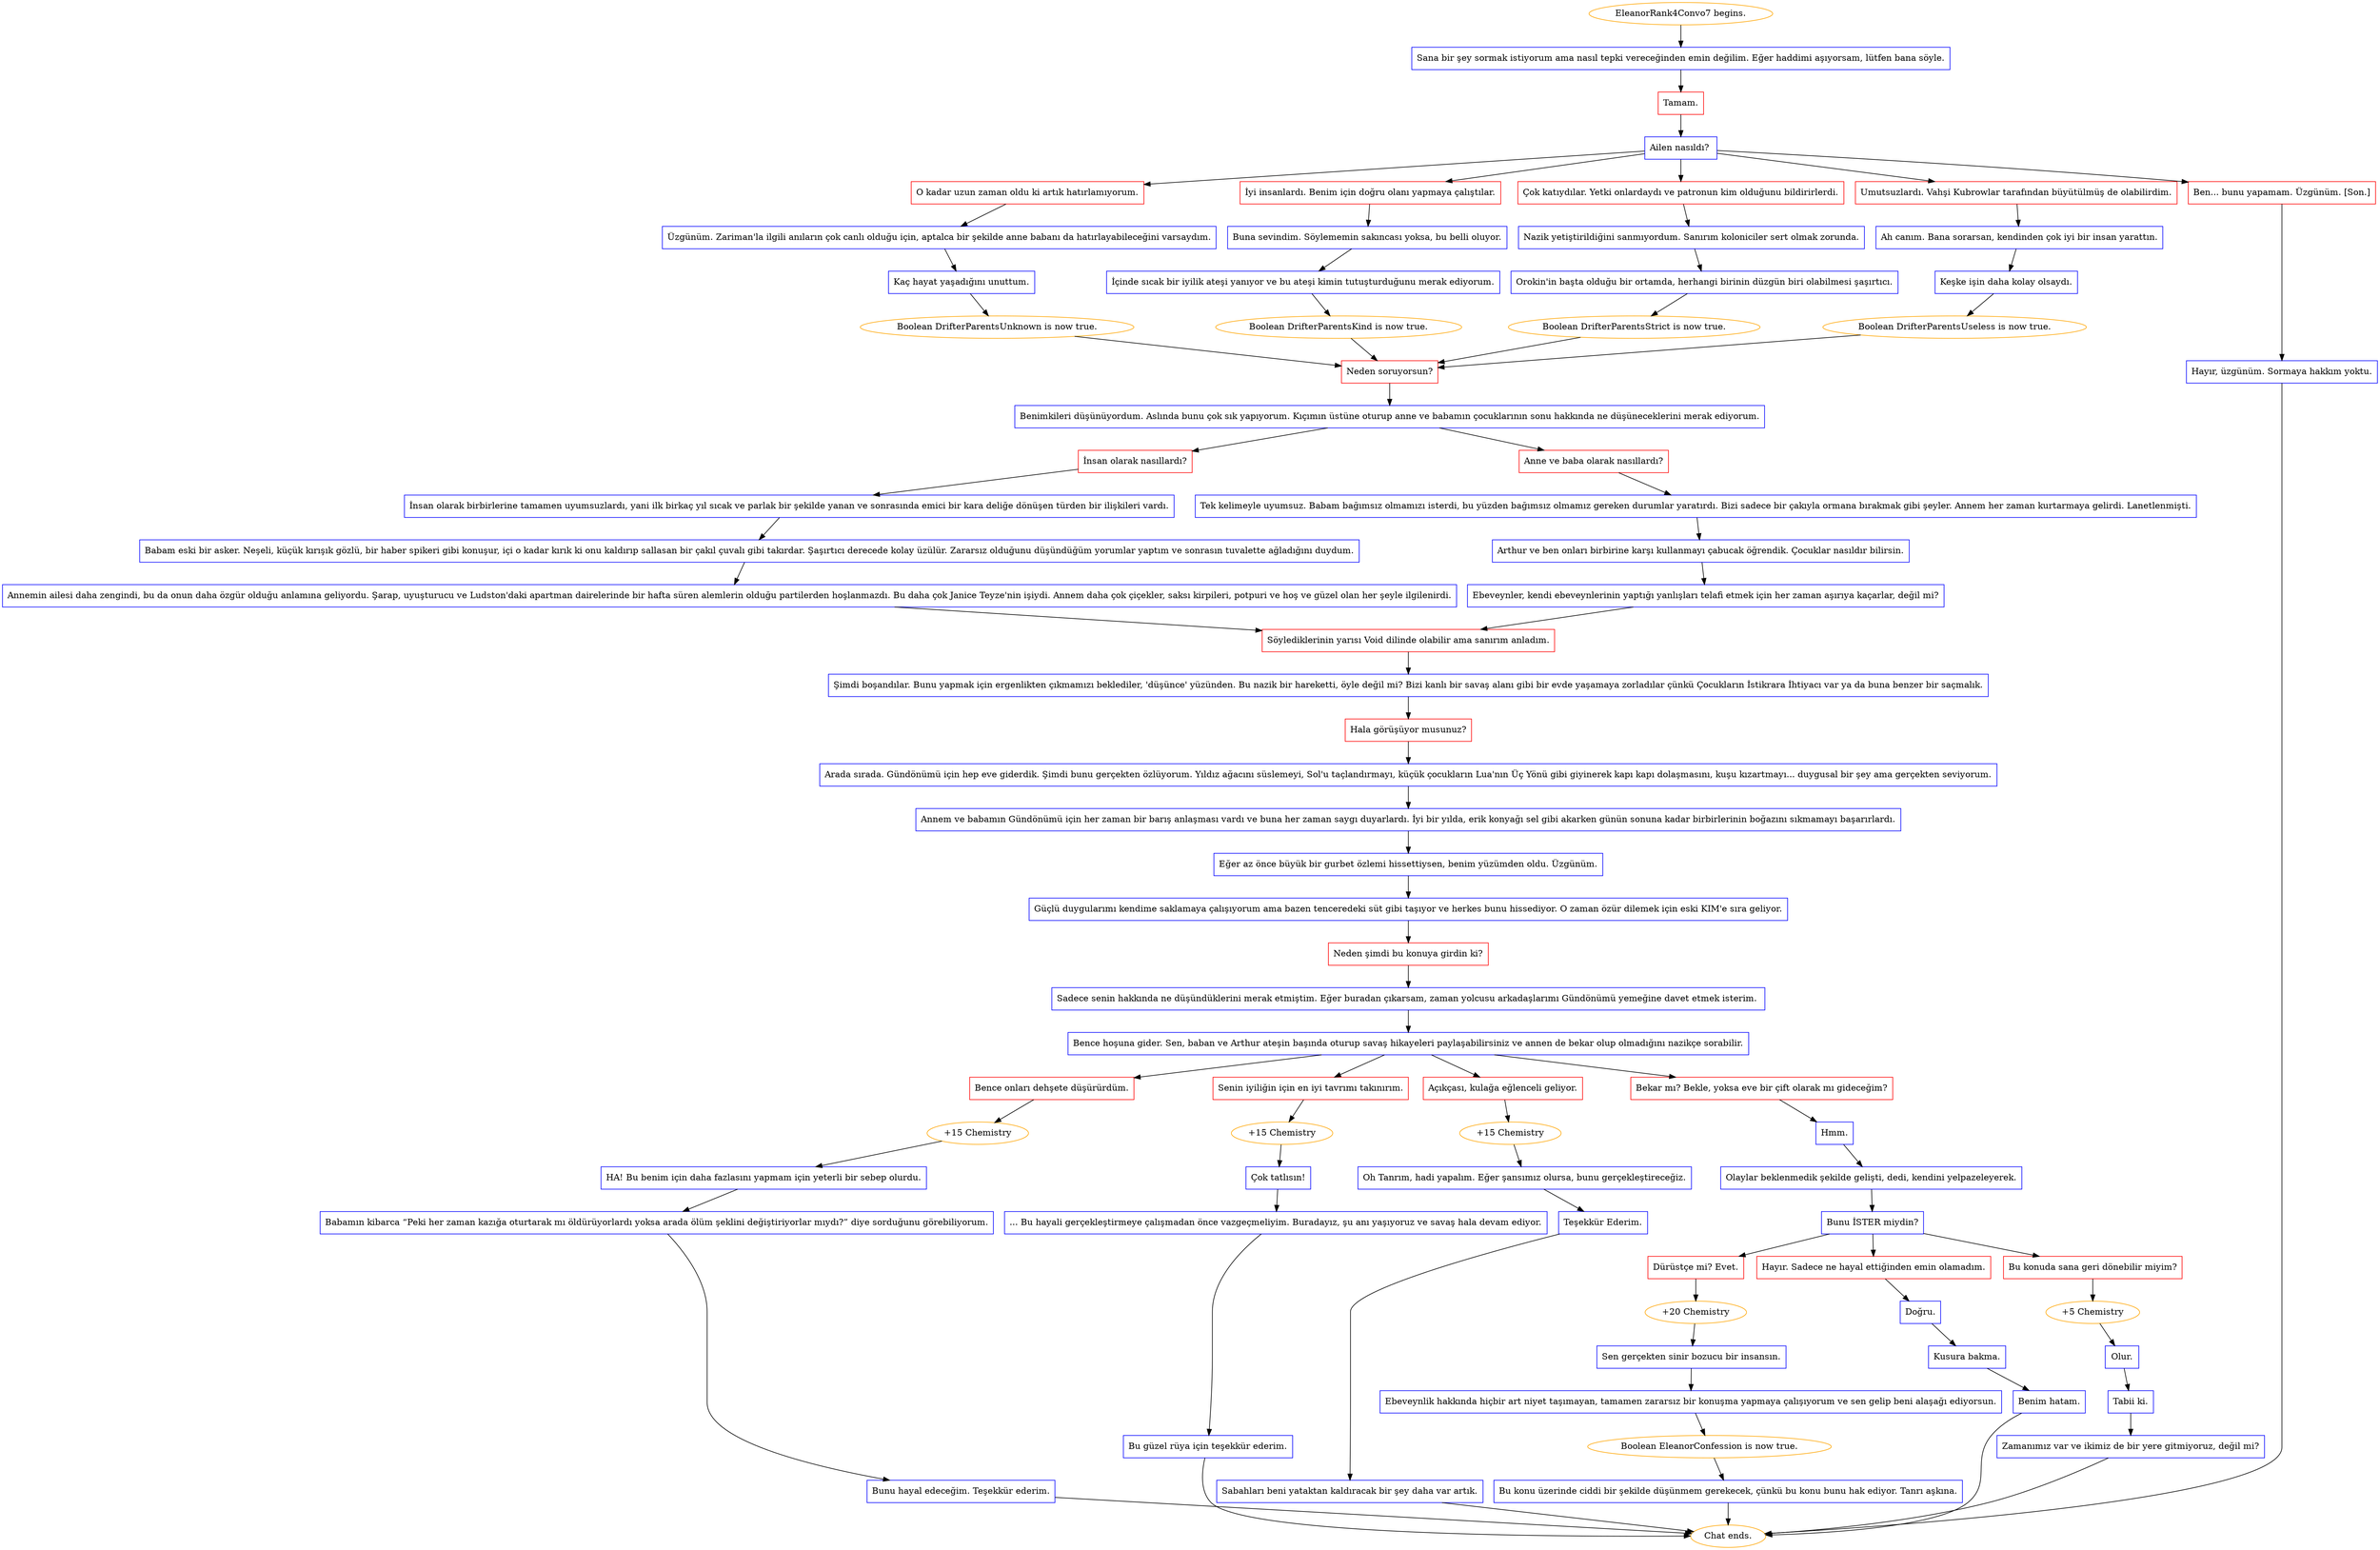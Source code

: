 digraph {
	"EleanorRank4Convo7 begins." [color=orange];
		"EleanorRank4Convo7 begins." -> j1282324671;
	j1282324671 [label="Sana bir şey sormak istiyorum ama nasıl tepki vereceğinden emin değilim. Eğer haddimi aşıyorsam, lütfen bana söyle.",shape=box,color=blue];
		j1282324671 -> j2376912681;
	j2376912681 [label="Tamam.",shape=box,color=red];
		j2376912681 -> j2658544229;
	j2658544229 [label="Ailen nasıldı? ",shape=box,color=blue];
		j2658544229 -> j2210398845;
		j2658544229 -> j1314868394;
		j2658544229 -> j3646813876;
		j2658544229 -> j1841986704;
		j2658544229 -> j812981434;
	j2210398845 [label="O kadar uzun zaman oldu ki artık hatırlamıyorum.",shape=box,color=red];
		j2210398845 -> j4219477370;
	j1314868394 [label="İyi insanlardı. Benim için doğru olanı yapmaya çalıştılar.",shape=box,color=red];
		j1314868394 -> j3699667536;
	j3646813876 [label="Çok katıydılar. Yetki onlardaydı ve patronun kim olduğunu bildirirlerdi.",shape=box,color=red];
		j3646813876 -> j3737688308;
	j1841986704 [label="Umutsuzlardı. Vahşi Kubrowlar tarafından büyütülmüş de olabilirdim.",shape=box,color=red];
		j1841986704 -> j987603618;
	j812981434 [label="Ben... bunu yapamam. Üzgünüm. [Son.]",shape=box,color=red];
		j812981434 -> j3678306437;
	j4219477370 [label="Üzgünüm. Zariman'la ilgili anıların çok canlı olduğu için, aptalca bir şekilde anne babanı da hatırlayabileceğini varsaydım.",shape=box,color=blue];
		j4219477370 -> j2632582006;
	j3699667536 [label="Buna sevindim. Söylememin sakıncası yoksa, bu belli oluyor.",shape=box,color=blue];
		j3699667536 -> j3690595315;
	j3737688308 [label="Nazik yetiştirildiğini sanmıyordum. Sanırım koloniciler sert olmak zorunda.",shape=box,color=blue];
		j3737688308 -> j795708540;
	j987603618 [label="Ah canım. Bana sorarsan, kendinden çok iyi bir insan yarattın.",shape=box,color=blue];
		j987603618 -> j1923328557;
	j3678306437 [label="Hayır, üzgünüm. Sormaya hakkım yoktu.",shape=box,color=blue];
		j3678306437 -> "Chat ends.";
	j2632582006 [label="Kaç hayat yaşadığını unuttum.",shape=box,color=blue];
		j2632582006 -> j2691250953;
	j3690595315 [label="İçinde sıcak bir iyilik ateşi yanıyor ve bu ateşi kimin tutuşturduğunu merak ediyorum.",shape=box,color=blue];
		j3690595315 -> j783876408;
	j795708540 [label="Orokin'in başta olduğu bir ortamda, herhangi birinin düzgün biri olabilmesi şaşırtıcı.",shape=box,color=blue];
		j795708540 -> j389527786;
	j1923328557 [label="Keşke işin daha kolay olsaydı.",shape=box,color=blue];
		j1923328557 -> j2395575911;
	"Chat ends." [color=orange];
	j2691250953 [label="Boolean DrifterParentsUnknown is now true.",color=orange];
		j2691250953 -> j3032330842;
	j783876408 [label="Boolean DrifterParentsKind is now true.",color=orange];
		j783876408 -> j3032330842;
	j389527786 [label="Boolean DrifterParentsStrict is now true.",color=orange];
		j389527786 -> j3032330842;
	j2395575911 [label="Boolean DrifterParentsUseless is now true.",color=orange];
		j2395575911 -> j3032330842;
	j3032330842 [label="Neden soruyorsun?",shape=box,color=red];
		j3032330842 -> j2615287937;
	j2615287937 [label="Benimkileri düşünüyordum. Aslında bunu çok sık yapıyorum. Kıçımın üstüne oturup anne ve babamın çocuklarının sonu hakkında ne düşüneceklerini merak ediyorum.",shape=box,color=blue];
		j2615287937 -> j3765074865;
		j2615287937 -> j1804048247;
	j3765074865 [label="İnsan olarak nasıllardı?",shape=box,color=red];
		j3765074865 -> j1265886930;
	j1804048247 [label="Anne ve baba olarak nasıllardı?",shape=box,color=red];
		j1804048247 -> j2708041133;
	j1265886930 [label="İnsan olarak birbirlerine tamamen uyumsuzlardı, yani ilk birkaç yıl sıcak ve parlak bir şekilde yanan ve sonrasında emici bir kara deliğe dönüşen türden bir ilişkileri vardı.",shape=box,color=blue];
		j1265886930 -> j1917026622;
	j2708041133 [label="Tek kelimeyle uyumsuz. Babam bağımsız olmamızı isterdi, bu yüzden bağımsız olmamız gereken durumlar yaratırdı. Bizi sadece bir çakıyla ormana bırakmak gibi şeyler. Annem her zaman kurtarmaya gelirdi. Lanetlenmişti.",shape=box,color=blue];
		j2708041133 -> j3632338601;
	j1917026622 [label="Babam eski bir asker. Neşeli, küçük kırışık gözlü, bir haber spikeri gibi konuşur, içi o kadar kırık ki onu kaldırıp sallasan bir çakıl çuvalı gibi takırdar. Şaşırtıcı derecede kolay üzülür. Zararsız olduğunu düşündüğüm yorumlar yaptım ve sonrasın tuvalette ağladığını duydum.",shape=box,color=blue];
		j1917026622 -> j2146814544;
	j3632338601 [label="Arthur ve ben onları birbirine karşı kullanmayı çabucak öğrendik. Çocuklar nasıldır bilirsin.",shape=box,color=blue];
		j3632338601 -> j4174050408;
	j2146814544 [label="Annemin ailesi daha zengindi, bu da onun daha özgür olduğu anlamına geliyordu. Şarap, uyuşturucu ve Ludston'daki apartman dairelerinde bir hafta süren alemlerin olduğu partilerden hoşlanmazdı. Bu daha çok Janice Teyze'nin işiydi. Annem daha çok çiçekler, saksı kirpileri, potpuri ve hoş ve güzel olan her şeyle ilgilenirdi.",shape=box,color=blue];
		j2146814544 -> j3753047762;
	j4174050408 [label="Ebeveynler, kendi ebeveynlerinin yaptığı yanlışları telafi etmek için her zaman aşırıya kaçarlar, değil mi?",shape=box,color=blue];
		j4174050408 -> j3753047762;
	j3753047762 [label="Söylediklerinin yarısı Void dilinde olabilir ama sanırım anladım.",shape=box,color=red];
		j3753047762 -> j2078008078;
	j2078008078 [label="Şimdi boşandılar. Bunu yapmak için ergenlikten çıkmamızı beklediler, 'düşünce' yüzünden. Bu nazik bir hareketti, öyle değil mi? Bizi kanlı bir savaş alanı gibi bir evde yaşamaya zorladılar çünkü Çocukların İstikrara İhtiyacı var ya da buna benzer bir saçmalık.",shape=box,color=blue];
		j2078008078 -> j1754465335;
	j1754465335 [label="Hala görüşüyor musunuz?",shape=box,color=red];
		j1754465335 -> j84765686;
	j84765686 [label="Arada sırada. Gündönümü için hep eve giderdik. Şimdi bunu gerçekten özlüyorum. Yıldız ağacını süslemeyi, Sol'u taçlandırmayı, küçük çocukların Lua'nın Üç Yönü gibi giyinerek kapı kapı dolaşmasını, kuşu kızartmayı... duygusal bir şey ama gerçekten seviyorum.",shape=box,color=blue];
		j84765686 -> j2469340427;
	j2469340427 [label="Annem ve babamın Gündönümü için her zaman bir barış anlaşması vardı ve buna her zaman saygı duyarlardı. İyi bir yılda, erik konyağı sel gibi akarken günün sonuna kadar birbirlerinin boğazını sıkmamayı başarırlardı.",shape=box,color=blue];
		j2469340427 -> j2201903909;
	j2201903909 [label="Eğer az önce büyük bir gurbet özlemi hissettiysen, benim yüzümden oldu. Üzgünüm.",shape=box,color=blue];
		j2201903909 -> j2826754830;
	j2826754830 [label="Güçlü duygularımı kendime saklamaya çalışıyorum ama bazen tenceredeki süt gibi taşıyor ve herkes bunu hissediyor. O zaman özür dilemek için eski KIM'e sıra geliyor.",shape=box,color=blue];
		j2826754830 -> j2268054766;
	j2268054766 [label="Neden şimdi bu konuya girdin ki?",shape=box,color=red];
		j2268054766 -> j1144549525;
	j1144549525 [label="Sadece senin hakkında ne düşündüklerini merak etmiştim. Eğer buradan çıkarsam, zaman yolcusu arkadaşlarımı Gündönümü yemeğine davet etmek isterim. ",shape=box,color=blue];
		j1144549525 -> j2516074900;
	j2516074900 [label="Bence hoşuna gider. Sen, baban ve Arthur ateşin başında oturup savaş hikayeleri paylaşabilirsiniz ve annen de bekar olup olmadığını nazikçe sorabilir.",shape=box,color=blue];
		j2516074900 -> j2561957086;
		j2516074900 -> j2394384735;
		j2516074900 -> j1306046289;
		j2516074900 -> j3472044551;
	j2561957086 [label="Bence onları dehşete düşürürdüm.",shape=box,color=red];
		j2561957086 -> j122906751;
	j2394384735 [label="Senin iyiliğin için en iyi tavrımı takınırım.",shape=box,color=red];
		j2394384735 -> j2275670578;
	j1306046289 [label="Açıkçası, kulağa eğlenceli geliyor.",shape=box,color=red];
		j1306046289 -> j4127166927;
	j3472044551 [label="Bekar mı? Bekle, yoksa eve bir çift olarak mı gideceğim?",shape=box,color=red];
		j3472044551 -> j3979383221;
	j122906751 [label="+15 Chemistry",color=orange];
		j122906751 -> j4047314131;
	j2275670578 [label="+15 Chemistry",color=orange];
		j2275670578 -> j2627816369;
	j4127166927 [label="+15 Chemistry",color=orange];
		j4127166927 -> j619229258;
	j3979383221 [label="Hmm.",shape=box,color=blue];
		j3979383221 -> j2505819142;
	j4047314131 [label="HA! Bu benim için daha fazlasını yapmam için yeterli bir sebep olurdu.",shape=box,color=blue];
		j4047314131 -> j3914194200;
	j2627816369 [label="Çok tatlısın!",shape=box,color=blue];
		j2627816369 -> j2000794442;
	j619229258 [label="Oh Tanrım, hadi yapalım. Eğer şansımız olursa, bunu gerçekleştireceğiz.",shape=box,color=blue];
		j619229258 -> j3397188909;
	j2505819142 [label="Olaylar beklenmedik şekilde gelişti, dedi, kendini yelpazeleyerek.",shape=box,color=blue];
		j2505819142 -> j2518740963;
	j3914194200 [label="Babamın kibarca “Peki her zaman kazığa oturtarak mı öldürüyorlardı yoksa arada ölüm şeklini değiştiriyorlar mıydı?” diye sorduğunu görebiliyorum.",shape=box,color=blue];
		j3914194200 -> j26188929;
	j2000794442 [label="... Bu hayali gerçekleştirmeye çalışmadan önce vazgeçmeliyim. Buradayız, şu anı yaşıyoruz ve savaş hala devam ediyor.",shape=box,color=blue];
		j2000794442 -> j2371984533;
	j3397188909 [label="Teşekkür Ederim.",shape=box,color=blue];
		j3397188909 -> j238414142;
	j2518740963 [label="Bunu İSTER miydin?",shape=box,color=blue];
		j2518740963 -> j771189761;
		j2518740963 -> j4237832785;
		j2518740963 -> j842659304;
	j26188929 [label="Bunu hayal edeceğim. Teşekkür ederim.",shape=box,color=blue];
		j26188929 -> "Chat ends.";
	j2371984533 [label="Bu güzel rüya için teşekkür ederim.",shape=box,color=blue];
		j2371984533 -> "Chat ends.";
	j238414142 [label="Sabahları beni yataktan kaldıracak bir şey daha var artık.",shape=box,color=blue];
		j238414142 -> "Chat ends.";
	j771189761 [label="Dürüstçe mi? Evet.",shape=box,color=red];
		j771189761 -> j2914998003;
	j4237832785 [label="Hayır. Sadece ne hayal ettiğinden emin olamadım.",shape=box,color=red];
		j4237832785 -> j1545955123;
	j842659304 [label="Bu konuda sana geri dönebilir miyim?",shape=box,color=red];
		j842659304 -> j4010210552;
	j2914998003 [label="+20 Chemistry",color=orange];
		j2914998003 -> j2023780811;
	j1545955123 [label="Doğru.",shape=box,color=blue];
		j1545955123 -> j1660630477;
	j4010210552 [label="+5 Chemistry",color=orange];
		j4010210552 -> j3342488549;
	j2023780811 [label="Sen gerçekten sinir bozucu bir insansın.",shape=box,color=blue];
		j2023780811 -> j2571699884;
	j1660630477 [label="Kusura bakma.",shape=box,color=blue];
		j1660630477 -> j3119377278;
	j3342488549 [label="Olur.",shape=box,color=blue];
		j3342488549 -> j1473435756;
	j2571699884 [label="Ebeveynlik hakkında hiçbir art niyet taşımayan, tamamen zararsız bir konuşma yapmaya çalışıyorum ve sen gelip beni alaşağı ediyorsun.",shape=box,color=blue];
		j2571699884 -> j2512673200;
	j3119377278 [label="Benim hatam.",shape=box,color=blue];
		j3119377278 -> "Chat ends.";
	j1473435756 [label="Tabii ki.",shape=box,color=blue];
		j1473435756 -> j3188495899;
	j2512673200 [label="Boolean EleanorConfession is now true.",color=orange];
		j2512673200 -> j922768839;
	j3188495899 [label="Zamanımız var ve ikimiz de bir yere gitmiyoruz, değil mi?",shape=box,color=blue];
		j3188495899 -> "Chat ends.";
	j922768839 [label="Bu konu üzerinde ciddi bir şekilde düşünmem gerekecek, çünkü bu konu bunu hak ediyor. Tanrı aşkına.",shape=box,color=blue];
		j922768839 -> "Chat ends.";
}